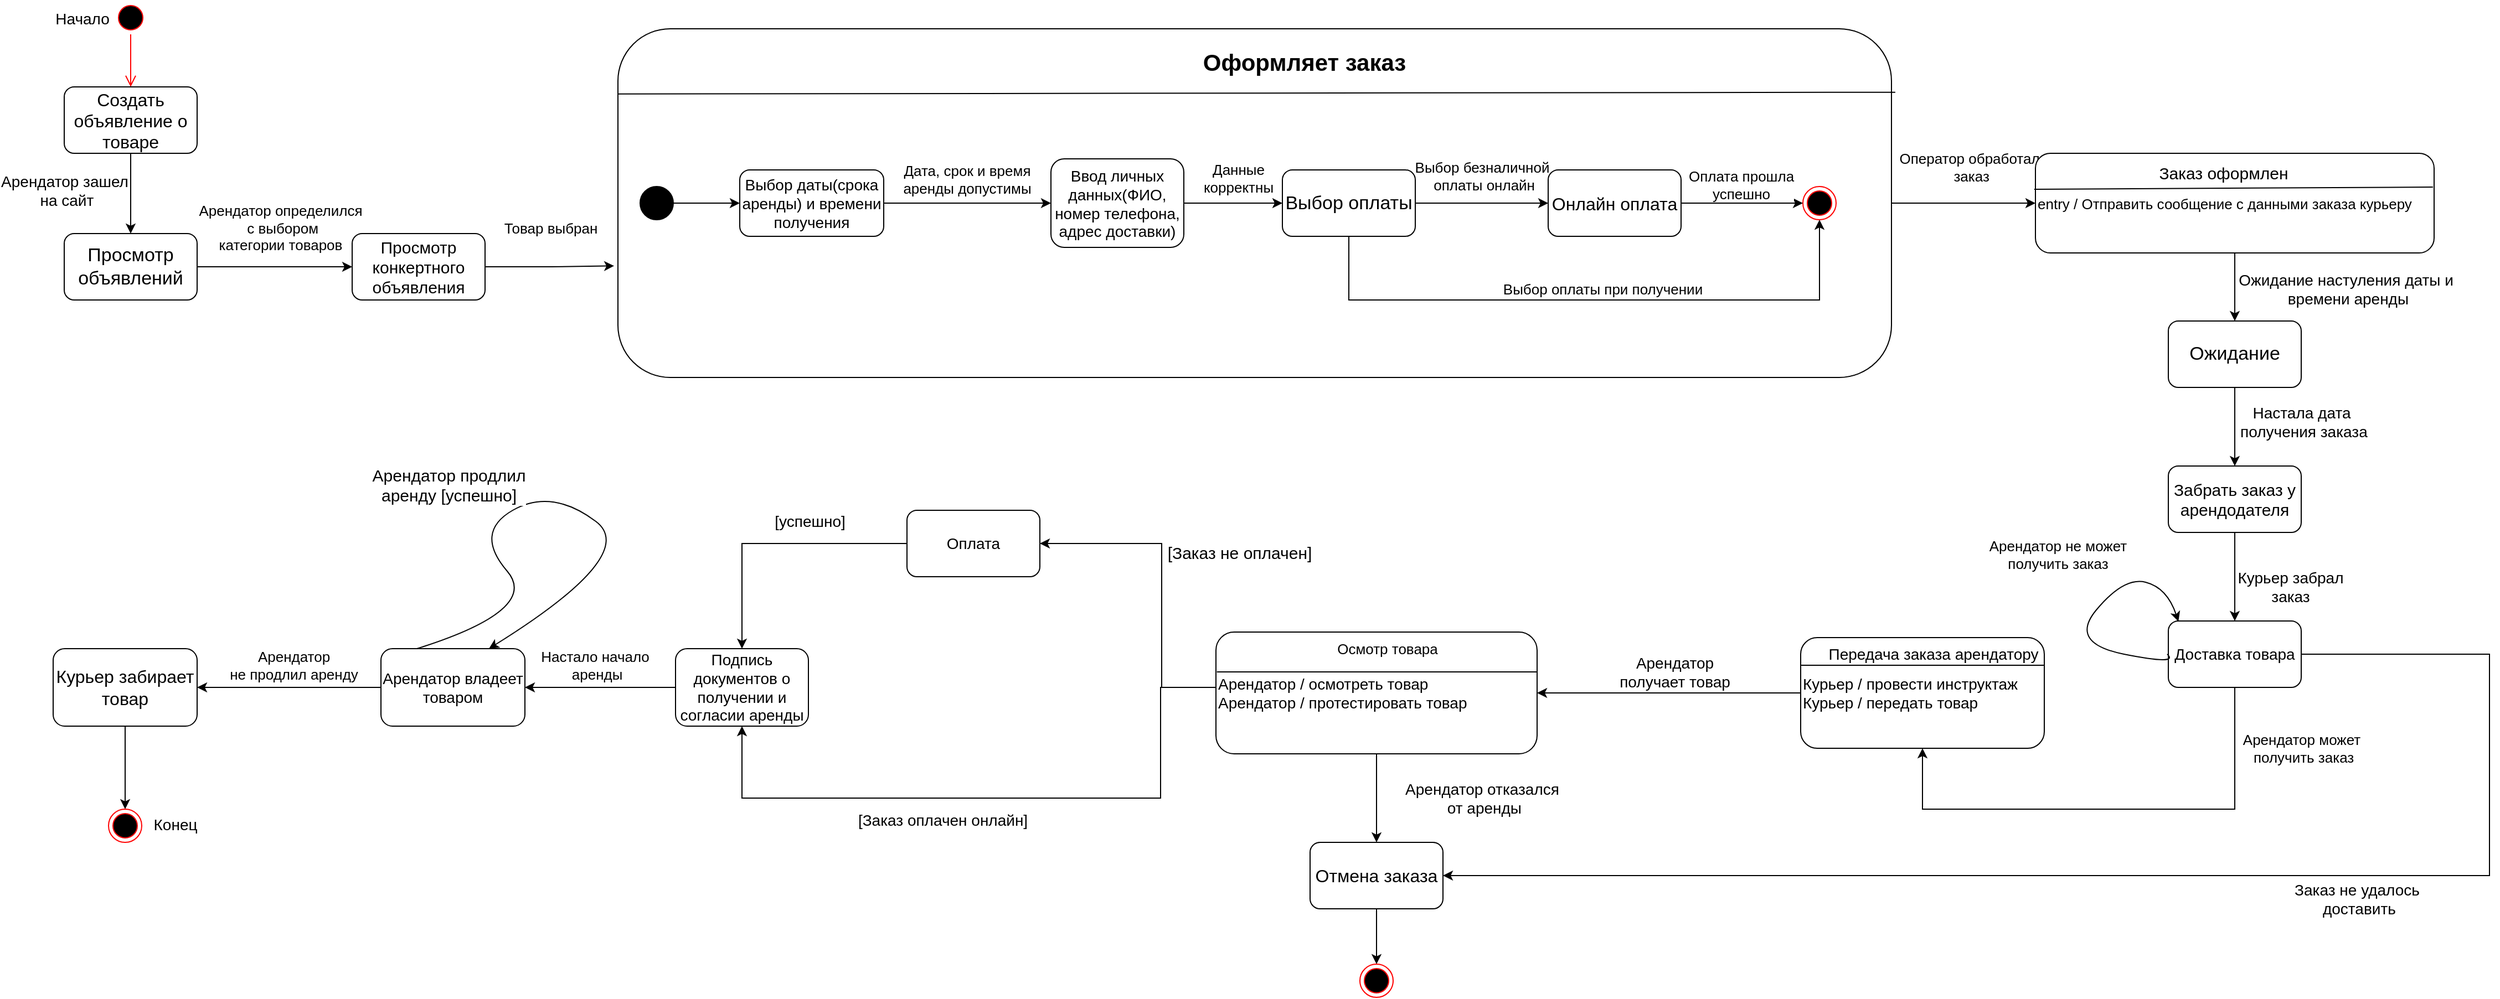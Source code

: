 <mxfile version="14.7.3" type="github">
  <diagram id="S5lI8ypr8yZuZLCn_UJg" name="Page-1">
    <mxGraphModel dx="1673" dy="896" grid="1" gridSize="10" guides="1" tooltips="1" connect="1" arrows="1" fold="1" page="1" pageScale="1" pageWidth="827" pageHeight="1169" math="0" shadow="0">
      <root>
        <mxCell id="0" />
        <mxCell id="1" parent="0" />
        <mxCell id="Zg61umcvqMYJEZmZICex-1" value="" style="ellipse;html=1;shape=startState;fillColor=#000000;strokeColor=#ff0000;" parent="1" vertex="1">
          <mxGeometry x="275" y="820" width="30" height="30" as="geometry" />
        </mxCell>
        <mxCell id="Zg61umcvqMYJEZmZICex-2" value="" style="edgeStyle=orthogonalEdgeStyle;html=1;verticalAlign=bottom;endArrow=open;endSize=8;strokeColor=#ff0000;entryX=0.5;entryY=0;entryDx=0;entryDy=0;" parent="1" source="Zg61umcvqMYJEZmZICex-1" target="cRfWe04YJ4-7yXdIlR0N-1" edge="1">
          <mxGeometry relative="1" as="geometry">
            <mxPoint x="300" y="830" as="targetPoint" />
          </mxGeometry>
        </mxCell>
        <mxCell id="Zg61umcvqMYJEZmZICex-36" value="Начало" style="edgeLabel;html=1;align=center;verticalAlign=middle;resizable=0;points=[];fontSize=14;" parent="Zg61umcvqMYJEZmZICex-2" vertex="1" connectable="0">
          <mxGeometry x="-0.138" y="1" relative="1" as="geometry">
            <mxPoint x="-45" y="-35" as="offset" />
          </mxGeometry>
        </mxCell>
        <mxCell id="Zg61umcvqMYJEZmZICex-6" value="&lt;font style=&quot;font-size: 13px&quot;&gt;Арендатор определился&lt;br&gt;&amp;nbsp;с выбором &lt;br&gt;категории товаров&lt;/font&gt;" style="edgeStyle=orthogonalEdgeStyle;rounded=0;orthogonalLoop=1;jettySize=auto;html=1;exitX=1;exitY=0.5;exitDx=0;exitDy=0;entryX=0;entryY=0.5;entryDx=0;entryDy=0;" parent="1" source="Zg61umcvqMYJEZmZICex-4" target="Zg61umcvqMYJEZmZICex-5" edge="1">
          <mxGeometry x="0.067" y="35" relative="1" as="geometry">
            <mxPoint as="offset" />
          </mxGeometry>
        </mxCell>
        <mxCell id="Zg61umcvqMYJEZmZICex-4" value="&lt;font style=&quot;font-size: 17px&quot;&gt;Просмотр объявлений&lt;/font&gt;" style="rounded=1;whiteSpace=wrap;html=1;" parent="1" vertex="1">
          <mxGeometry x="230" y="1030" width="120" height="60" as="geometry" />
        </mxCell>
        <mxCell id="Zg61umcvqMYJEZmZICex-8" value="&lt;font style=&quot;font-size: 13px&quot;&gt;Товар выбран&lt;/font&gt;" style="edgeStyle=orthogonalEdgeStyle;rounded=0;orthogonalLoop=1;jettySize=auto;html=1;exitX=1;exitY=0.5;exitDx=0;exitDy=0;entryX=-0.003;entryY=0.68;entryDx=0;entryDy=0;entryPerimeter=0;" parent="1" source="Zg61umcvqMYJEZmZICex-5" edge="1" target="Zg61umcvqMYJEZmZICex-9">
          <mxGeometry y="35" relative="1" as="geometry">
            <mxPoint x="730" y="985" as="targetPoint" />
            <mxPoint as="offset" />
          </mxGeometry>
        </mxCell>
        <mxCell id="Zg61umcvqMYJEZmZICex-5" value="&lt;font style=&quot;font-size: 15px&quot;&gt;Просмотр конкертного объявления&lt;/font&gt;" style="rounded=1;whiteSpace=wrap;html=1;" parent="1" vertex="1">
          <mxGeometry x="490" y="1030" width="120" height="60" as="geometry" />
        </mxCell>
        <mxCell id="Zg61umcvqMYJEZmZICex-33" value="&lt;font style=&quot;font-size: 13px;&quot;&gt;Оператор обработал&lt;br style=&quot;font-size: 13px;&quot;&gt;&amp;nbsp;заказ&lt;/font&gt;" style="edgeStyle=orthogonalEdgeStyle;rounded=0;orthogonalLoop=1;jettySize=auto;html=1;exitX=1;exitY=0.5;exitDx=0;exitDy=0;entryX=0;entryY=0.5;entryDx=0;entryDy=0;fontSize=13;" parent="1" source="Zg61umcvqMYJEZmZICex-9" target="Zg61umcvqMYJEZmZICex-26" edge="1">
          <mxGeometry x="0.077" y="33" relative="1" as="geometry">
            <mxPoint as="offset" />
          </mxGeometry>
        </mxCell>
        <mxCell id="Zg61umcvqMYJEZmZICex-9" value="" style="rounded=1;whiteSpace=wrap;html=1;" parent="1" vertex="1">
          <mxGeometry x="730" y="845" width="1150" height="315" as="geometry" />
        </mxCell>
        <mxCell id="Zg61umcvqMYJEZmZICex-11" value="" style="endArrow=none;html=1;exitX=0;exitY=0.187;exitDx=0;exitDy=0;exitPerimeter=0;entryX=1.003;entryY=0.182;entryDx=0;entryDy=0;entryPerimeter=0;" parent="1" source="Zg61umcvqMYJEZmZICex-9" target="Zg61umcvqMYJEZmZICex-9" edge="1">
          <mxGeometry width="50" height="50" relative="1" as="geometry">
            <mxPoint x="1120" y="940" as="sourcePoint" />
            <mxPoint x="1370" y="936" as="targetPoint" />
            <Array as="points" />
          </mxGeometry>
        </mxCell>
        <mxCell id="Zg61umcvqMYJEZmZICex-12" value="&lt;b&gt;&lt;font style=&quot;font-size: 21px&quot;&gt;Оформляет заказ&lt;/font&gt;&lt;/b&gt;" style="text;html=1;strokeColor=none;fillColor=none;align=center;verticalAlign=middle;whiteSpace=wrap;rounded=0;fontSize=16;" parent="1" vertex="1">
          <mxGeometry x="1045" y="860" width="610" height="30" as="geometry" />
        </mxCell>
        <mxCell id="Zg61umcvqMYJEZmZICex-18" style="edgeStyle=orthogonalEdgeStyle;rounded=0;orthogonalLoop=1;jettySize=auto;html=1;exitX=1;exitY=0.5;exitDx=0;exitDy=0;entryX=0;entryY=0.5;entryDx=0;entryDy=0;" parent="1" source="Zg61umcvqMYJEZmZICex-13" target="Zg61umcvqMYJEZmZICex-14" edge="1">
          <mxGeometry relative="1" as="geometry" />
        </mxCell>
        <mxCell id="Zg61umcvqMYJEZmZICex-13" value="" style="ellipse;whiteSpace=wrap;html=1;aspect=fixed;fillColor=#000000;" parent="1" vertex="1">
          <mxGeometry x="750" y="987.5" width="30" height="30" as="geometry" />
        </mxCell>
        <mxCell id="Zg61umcvqMYJEZmZICex-19" value="&lt;font style=&quot;font-size: 13px&quot;&gt;Дата, срок и время &lt;br&gt;аренды допустимы&lt;/font&gt;" style="edgeStyle=orthogonalEdgeStyle;rounded=0;orthogonalLoop=1;jettySize=auto;html=1;exitX=1;exitY=0.5;exitDx=0;exitDy=0;entryX=0;entryY=0.5;entryDx=0;entryDy=0;" parent="1" source="Zg61umcvqMYJEZmZICex-14" target="Zg61umcvqMYJEZmZICex-15" edge="1">
          <mxGeometry x="-0.008" y="22" relative="1" as="geometry">
            <mxPoint as="offset" />
          </mxGeometry>
        </mxCell>
        <mxCell id="Zg61umcvqMYJEZmZICex-14" value="&lt;font style=&quot;font-size: 14px&quot;&gt;Выбор даты(срока аренды) и времени получения&lt;/font&gt;" style="rounded=1;whiteSpace=wrap;html=1;" parent="1" vertex="1">
          <mxGeometry x="840" y="972.5" width="130" height="60" as="geometry" />
        </mxCell>
        <mxCell id="Zg61umcvqMYJEZmZICex-20" value="&lt;font style=&quot;font-size: 13px&quot;&gt;Данные &lt;br&gt;корректны&lt;/font&gt;" style="edgeStyle=orthogonalEdgeStyle;rounded=0;orthogonalLoop=1;jettySize=auto;html=1;exitX=1;exitY=0.5;exitDx=0;exitDy=0;entryX=0;entryY=0.5;entryDx=0;entryDy=0;" parent="1" source="Zg61umcvqMYJEZmZICex-15" target="Zg61umcvqMYJEZmZICex-16" edge="1">
          <mxGeometry x="0.101" y="23" relative="1" as="geometry">
            <mxPoint as="offset" />
          </mxGeometry>
        </mxCell>
        <mxCell id="Zg61umcvqMYJEZmZICex-15" value="&lt;font style=&quot;font-size: 14px&quot;&gt;Ввод личных данных(ФИО, номер телефона, адрес доставки)&lt;/font&gt;" style="rounded=1;whiteSpace=wrap;html=1;" parent="1" vertex="1">
          <mxGeometry x="1121" y="962.5" width="120" height="80" as="geometry" />
        </mxCell>
        <mxCell id="Zg61umcvqMYJEZmZICex-28" value="&lt;font style=&quot;font-size: 13px&quot;&gt;Выбор безналичной&lt;br&gt;&amp;nbsp;оплаты онлайн&lt;/font&gt;" style="edgeStyle=orthogonalEdgeStyle;rounded=0;orthogonalLoop=1;jettySize=auto;html=1;exitX=1;exitY=0.5;exitDx=0;exitDy=0;entryX=0;entryY=0.5;entryDx=0;entryDy=0;" parent="1" source="Zg61umcvqMYJEZmZICex-16" target="Zg61umcvqMYJEZmZICex-27" edge="1">
          <mxGeometry y="25" relative="1" as="geometry">
            <mxPoint as="offset" />
          </mxGeometry>
        </mxCell>
        <mxCell id="Zg61umcvqMYJEZmZICex-31" style="edgeStyle=orthogonalEdgeStyle;rounded=0;orthogonalLoop=1;jettySize=auto;html=1;entryX=0.5;entryY=1;entryDx=0;entryDy=0;" parent="1" target="Zg61umcvqMYJEZmZICex-17" edge="1">
          <mxGeometry relative="1" as="geometry">
            <mxPoint x="1390" y="1033" as="sourcePoint" />
            <Array as="points">
              <mxPoint x="1390" y="1090" />
              <mxPoint x="1815" y="1090" />
            </Array>
          </mxGeometry>
        </mxCell>
        <mxCell id="Zg61umcvqMYJEZmZICex-32" value="&lt;font style=&quot;font-size: 13px&quot;&gt;Выбор оплаты при получении&lt;/font&gt;" style="edgeLabel;html=1;align=center;verticalAlign=middle;resizable=0;points=[];" parent="Zg61umcvqMYJEZmZICex-31" vertex="1" connectable="0">
          <mxGeometry x="-0.284" y="-1" relative="1" as="geometry">
            <mxPoint x="87" y="-11" as="offset" />
          </mxGeometry>
        </mxCell>
        <mxCell id="Zg61umcvqMYJEZmZICex-16" value="&lt;font style=&quot;font-size: 17px&quot;&gt;Выбор оплаты&lt;/font&gt;" style="rounded=1;whiteSpace=wrap;html=1;" parent="1" vertex="1">
          <mxGeometry x="1330" y="972.5" width="120" height="60" as="geometry" />
        </mxCell>
        <mxCell id="Zg61umcvqMYJEZmZICex-17" value="" style="ellipse;html=1;shape=endState;fillColor=#000000;strokeColor=#ff0000;" parent="1" vertex="1">
          <mxGeometry x="1800" y="987.5" width="30" height="30" as="geometry" />
        </mxCell>
        <mxCell id="Zg61umcvqMYJEZmZICex-38" value="Настала дата&lt;br style=&quot;font-size: 14px;&quot;&gt;&amp;nbsp;получения заказа" style="edgeStyle=orthogonalEdgeStyle;rounded=0;orthogonalLoop=1;jettySize=auto;html=1;exitX=0.5;exitY=1;exitDx=0;exitDy=0;entryX=0.5;entryY=0;entryDx=0;entryDy=0;fontSize=14;" parent="1" source="Zg61umcvqMYJEZmZICex-75" target="Zg61umcvqMYJEZmZICex-53" edge="1">
          <mxGeometry x="-0.127" y="60" relative="1" as="geometry">
            <mxPoint x="2260" y="1162.5" as="targetPoint" />
            <mxPoint as="offset" />
          </mxGeometry>
        </mxCell>
        <mxCell id="Zg61umcvqMYJEZmZICex-76" value="Ожидание настуления даты и&lt;br style=&quot;font-size: 14px;&quot;&gt;&amp;nbsp;времени аренды" style="edgeStyle=orthogonalEdgeStyle;rounded=0;orthogonalLoop=1;jettySize=auto;html=1;exitX=0.5;exitY=1;exitDx=0;exitDy=0;entryX=0.5;entryY=0;entryDx=0;entryDy=0;fontSize=14;" parent="1" source="Zg61umcvqMYJEZmZICex-26" target="Zg61umcvqMYJEZmZICex-75" edge="1">
          <mxGeometry x="0.057" y="100" relative="1" as="geometry">
            <mxPoint as="offset" />
          </mxGeometry>
        </mxCell>
        <mxCell id="Zg61umcvqMYJEZmZICex-26" value="entry / Отправить сообщение с данными заказа курьеру&lt;br style=&quot;font-size: 13px;&quot;&gt;" style="rounded=1;whiteSpace=wrap;html=1;align=left;fontSize=13;" parent="1" vertex="1">
          <mxGeometry x="2010" y="957.5" width="360" height="90" as="geometry" />
        </mxCell>
        <mxCell id="Zg61umcvqMYJEZmZICex-29" style="edgeStyle=orthogonalEdgeStyle;rounded=0;orthogonalLoop=1;jettySize=auto;html=1;exitX=1;exitY=0.5;exitDx=0;exitDy=0;entryX=0;entryY=0.5;entryDx=0;entryDy=0;" parent="1" source="Zg61umcvqMYJEZmZICex-27" target="Zg61umcvqMYJEZmZICex-17" edge="1">
          <mxGeometry relative="1" as="geometry" />
        </mxCell>
        <mxCell id="Zg61umcvqMYJEZmZICex-35" value="&lt;font style=&quot;font-size: 13px&quot;&gt;Оплата прошла &lt;br&gt;успешно&lt;/font&gt;" style="edgeLabel;html=1;align=center;verticalAlign=middle;resizable=0;points=[];" parent="Zg61umcvqMYJEZmZICex-29" vertex="1" connectable="0">
          <mxGeometry x="-0.28" y="-1" relative="1" as="geometry">
            <mxPoint x="14" y="-18" as="offset" />
          </mxGeometry>
        </mxCell>
        <mxCell id="Zg61umcvqMYJEZmZICex-27" value="&lt;font style=&quot;font-size: 16px&quot;&gt;Онлайн оплата&lt;/font&gt;" style="rounded=1;whiteSpace=wrap;html=1;" parent="1" vertex="1">
          <mxGeometry x="1570" y="972.5" width="120" height="60" as="geometry" />
        </mxCell>
        <mxCell id="Zg61umcvqMYJEZmZICex-49" value="Курьер забрал &lt;br style=&quot;font-size: 14px;&quot;&gt;заказ" style="edgeStyle=orthogonalEdgeStyle;rounded=0;orthogonalLoop=1;jettySize=auto;html=1;exitX=0.5;exitY=1;exitDx=0;exitDy=0;entryX=0.5;entryY=0;entryDx=0;entryDy=0;fontSize=14;" parent="1" source="Zg61umcvqMYJEZmZICex-53" target="Zg61umcvqMYJEZmZICex-39" edge="1">
          <mxGeometry x="0.208" y="50" relative="1" as="geometry">
            <mxPoint x="2260" y="1250" as="sourcePoint" />
            <mxPoint x="2270" y="1460" as="targetPoint" />
            <mxPoint as="offset" />
          </mxGeometry>
        </mxCell>
        <mxCell id="Zg61umcvqMYJEZmZICex-52" value="Арендатор может&lt;br style=&quot;font-size: 13px;&quot;&gt;&amp;nbsp;получить заказ" style="edgeStyle=orthogonalEdgeStyle;rounded=0;orthogonalLoop=1;jettySize=auto;html=1;exitX=0.5;exitY=1;exitDx=0;exitDy=0;entryX=0.5;entryY=1;entryDx=0;entryDy=0;fontSize=13;" parent="1" source="Zg61umcvqMYJEZmZICex-39" target="Zg61umcvqMYJEZmZICex-51" edge="1">
          <mxGeometry x="-0.754" y="60" relative="1" as="geometry">
            <mxPoint x="2290" y="1510" as="targetPoint" />
            <Array as="points">
              <mxPoint x="2190" y="1550" />
              <mxPoint x="1908" y="1550" />
            </Array>
            <mxPoint as="offset" />
          </mxGeometry>
        </mxCell>
        <mxCell id="Zg61umcvqMYJEZmZICex-116" style="edgeStyle=orthogonalEdgeStyle;rounded=0;orthogonalLoop=1;jettySize=auto;html=1;exitX=1;exitY=0.5;exitDx=0;exitDy=0;entryX=1;entryY=0.5;entryDx=0;entryDy=0;" parent="1" source="Zg61umcvqMYJEZmZICex-39" target="Zg61umcvqMYJEZmZICex-77" edge="1">
          <mxGeometry relative="1" as="geometry">
            <Array as="points">
              <mxPoint x="2420" y="1410" />
              <mxPoint x="2420" y="1610" />
            </Array>
          </mxGeometry>
        </mxCell>
        <mxCell id="Zg61umcvqMYJEZmZICex-117" value="Заказ не удалось&lt;br style=&quot;font-size: 14px;&quot;&gt;&amp;nbsp;доставить" style="edgeLabel;html=1;align=center;verticalAlign=middle;resizable=0;points=[];fontSize=14;" parent="Zg61umcvqMYJEZmZICex-116" vertex="1" connectable="0">
          <mxGeometry x="-0.468" y="3" relative="1" as="geometry">
            <mxPoint x="-123" y="41" as="offset" />
          </mxGeometry>
        </mxCell>
        <mxCell id="Zg61umcvqMYJEZmZICex-39" value="Доставка товара" style="rounded=1;whiteSpace=wrap;html=1;fontSize=14;" parent="1" vertex="1">
          <mxGeometry x="2130" y="1380" width="120" height="60" as="geometry" />
        </mxCell>
        <mxCell id="Zg61umcvqMYJEZmZICex-42" value="&lt;font style=&quot;font-size: 15px;&quot;&gt;Заказ оформлен&lt;/font&gt;" style="text;html=1;strokeColor=none;fillColor=none;align=center;verticalAlign=middle;whiteSpace=wrap;rounded=0;fontSize=15;" parent="1" vertex="1">
          <mxGeometry x="2010" y="955" width="340" height="40" as="geometry" />
        </mxCell>
        <mxCell id="Zg61umcvqMYJEZmZICex-46" style="edgeStyle=orthogonalEdgeStyle;rounded=0;orthogonalLoop=1;jettySize=auto;html=1;exitX=0.5;exitY=1;exitDx=0;exitDy=0;" parent="1" source="Zg61umcvqMYJEZmZICex-26" target="Zg61umcvqMYJEZmZICex-26" edge="1">
          <mxGeometry relative="1" as="geometry" />
        </mxCell>
        <mxCell id="Zg61umcvqMYJEZmZICex-48" value="" style="endArrow=none;html=1;exitX=-0.003;exitY=0.361;exitDx=0;exitDy=0;exitPerimeter=0;entryX=0.997;entryY=0.339;entryDx=0;entryDy=0;entryPerimeter=0;" parent="1" source="Zg61umcvqMYJEZmZICex-26" target="Zg61umcvqMYJEZmZICex-26" edge="1">
          <mxGeometry width="50" height="50" relative="1" as="geometry">
            <mxPoint x="2180" y="990" as="sourcePoint" />
            <mxPoint x="2230" y="940" as="targetPoint" />
          </mxGeometry>
        </mxCell>
        <mxCell id="Zg61umcvqMYJEZmZICex-64" style="edgeStyle=orthogonalEdgeStyle;rounded=0;orthogonalLoop=1;jettySize=auto;html=1;exitX=0;exitY=0.5;exitDx=0;exitDy=0;entryX=1;entryY=0.5;entryDx=0;entryDy=0;" parent="1" source="Zg61umcvqMYJEZmZICex-51" target="Zg61umcvqMYJEZmZICex-55" edge="1">
          <mxGeometry relative="1" as="geometry" />
        </mxCell>
        <mxCell id="Zg61umcvqMYJEZmZICex-65" value="Арендатор &lt;br style=&quot;font-size: 14px;&quot;&gt;получает товар" style="edgeLabel;html=1;align=center;verticalAlign=middle;resizable=0;points=[];fontSize=14;" parent="Zg61umcvqMYJEZmZICex-64" vertex="1" connectable="0">
          <mxGeometry x="-0.194" y="-1" relative="1" as="geometry">
            <mxPoint x="-18" y="-18" as="offset" />
          </mxGeometry>
        </mxCell>
        <mxCell id="Zg61umcvqMYJEZmZICex-51" value="&lt;span style=&quot;font-size: 14px;&quot;&gt;Курьер / провести инструктаж&lt;br style=&quot;font-size: 14px;&quot;&gt;&lt;/span&gt;Курьер / передать товар" style="rounded=1;whiteSpace=wrap;html=1;align=left;fontSize=14;" parent="1" vertex="1">
          <mxGeometry x="1798" y="1395" width="220" height="100" as="geometry" />
        </mxCell>
        <mxCell id="Zg61umcvqMYJEZmZICex-53" value="&lt;font style=&quot;font-size: 15px&quot;&gt;Забрать заказ у арендодателя&lt;/font&gt;" style="rounded=1;whiteSpace=wrap;html=1;fontSize=14;" parent="1" vertex="1">
          <mxGeometry x="2130" y="1240" width="120" height="60" as="geometry" />
        </mxCell>
        <mxCell id="Zg61umcvqMYJEZmZICex-69" value="[успешно]" style="edgeStyle=orthogonalEdgeStyle;rounded=0;orthogonalLoop=1;jettySize=auto;html=1;entryX=0.5;entryY=0;entryDx=0;entryDy=0;exitX=0;exitY=0.5;exitDx=0;exitDy=0;fontSize=14;" parent="1" source="Zg61umcvqMYJEZmZICex-97" target="Zg61umcvqMYJEZmZICex-68" edge="1">
          <mxGeometry x="-0.28" y="-20" relative="1" as="geometry">
            <mxPoint x="1450" y="1440" as="sourcePoint" />
            <mxPoint as="offset" />
          </mxGeometry>
        </mxCell>
        <mxCell id="Zg61umcvqMYJEZmZICex-78" value="Арендатор отказался&lt;br style=&quot;font-size: 14px;&quot;&gt;&amp;nbsp;от аренды" style="edgeStyle=orthogonalEdgeStyle;rounded=0;orthogonalLoop=1;jettySize=auto;html=1;exitX=0.5;exitY=1;exitDx=0;exitDy=0;entryX=0.5;entryY=0;entryDx=0;entryDy=0;fontSize=14;" parent="1" source="Zg61umcvqMYJEZmZICex-55" target="Zg61umcvqMYJEZmZICex-77" edge="1">
          <mxGeometry y="95" relative="1" as="geometry">
            <mxPoint as="offset" />
          </mxGeometry>
        </mxCell>
        <mxCell id="Zg61umcvqMYJEZmZICex-98" value="&lt;font face=&quot;helvetica&quot; style=&quot;font-size: 15px;&quot;&gt;[Заказ не оплачен]&lt;/font&gt;" style="edgeStyle=orthogonalEdgeStyle;rounded=0;orthogonalLoop=1;jettySize=auto;html=1;exitX=0;exitY=0.5;exitDx=0;exitDy=0;entryX=1;entryY=0.5;entryDx=0;entryDy=0;fontSize=15;" parent="1" source="Zg61umcvqMYJEZmZICex-55" target="Zg61umcvqMYJEZmZICex-97" edge="1">
          <mxGeometry x="0.2" y="-70" relative="1" as="geometry">
            <Array as="points">
              <mxPoint x="1270" y="1440" />
              <mxPoint x="1221" y="1440" />
              <mxPoint x="1221" y="1310" />
            </Array>
            <mxPoint as="offset" />
          </mxGeometry>
        </mxCell>
        <mxCell id="Zg61umcvqMYJEZmZICex-103" style="edgeStyle=orthogonalEdgeStyle;rounded=0;orthogonalLoop=1;jettySize=auto;html=1;exitX=0;exitY=0.5;exitDx=0;exitDy=0;entryX=0.5;entryY=1;entryDx=0;entryDy=0;" parent="1" source="Zg61umcvqMYJEZmZICex-55" target="Zg61umcvqMYJEZmZICex-68" edge="1">
          <mxGeometry relative="1" as="geometry">
            <Array as="points">
              <mxPoint x="1220" y="1440" />
              <mxPoint x="1220" y="1540" />
              <mxPoint x="842" y="1540" />
            </Array>
          </mxGeometry>
        </mxCell>
        <mxCell id="Zg61umcvqMYJEZmZICex-104" value="[Заказ оплачен онлайн]" style="edgeLabel;html=1;align=center;verticalAlign=middle;resizable=0;points=[];fontSize=14;" parent="Zg61umcvqMYJEZmZICex-103" vertex="1" connectable="0">
          <mxGeometry x="-0.081" y="-1" relative="1" as="geometry">
            <mxPoint x="-77" y="21" as="offset" />
          </mxGeometry>
        </mxCell>
        <mxCell id="Zg61umcvqMYJEZmZICex-55" value="&lt;p style=&quot;line-height: 120%; font-size: 14px;&quot;&gt;Арендатор / осмотреть товар&lt;br style=&quot;font-size: 14px;&quot;&gt;Арендатор&amp;nbsp;&lt;span style=&quot;font-size: 14px;&quot;&gt;/ протестировать товар&lt;/span&gt;&lt;/p&gt;" style="rounded=1;whiteSpace=wrap;html=1;align=left;fontSize=14;" parent="1" vertex="1">
          <mxGeometry x="1270" y="1390" width="290" height="110" as="geometry" />
        </mxCell>
        <mxCell id="Zg61umcvqMYJEZmZICex-58" value="&lt;font style=&quot;font-size: 13px;&quot;&gt;Осмотр товара&lt;/font&gt;" style="text;html=1;strokeColor=none;fillColor=none;align=center;verticalAlign=middle;whiteSpace=wrap;rounded=0;fontSize=13;" parent="1" vertex="1">
          <mxGeometry x="1290" y="1390" width="270" height="30" as="geometry" />
        </mxCell>
        <mxCell id="Zg61umcvqMYJEZmZICex-60" value="" style="endArrow=none;html=1;exitX=0.003;exitY=0.327;exitDx=0;exitDy=0;exitPerimeter=0;entryX=1;entryY=0.327;entryDx=0;entryDy=0;entryPerimeter=0;" parent="1" source="Zg61umcvqMYJEZmZICex-55" target="Zg61umcvqMYJEZmZICex-55" edge="1">
          <mxGeometry width="50" height="50" relative="1" as="geometry">
            <mxPoint x="1890" y="1420" as="sourcePoint" />
            <mxPoint x="1940" y="1370" as="targetPoint" />
          </mxGeometry>
        </mxCell>
        <mxCell id="Zg61umcvqMYJEZmZICex-67" value="Арендатор не может&lt;br style=&quot;font-size: 13px;&quot;&gt;получить заказ" style="curved=1;endArrow=classic;html=1;fontSize=13;entryX=0.076;entryY=0.008;entryDx=0;entryDy=0;entryPerimeter=0;" parent="1" target="Zg61umcvqMYJEZmZICex-39" edge="1">
          <mxGeometry x="0.286" y="59" width="50" height="50" relative="1" as="geometry">
            <mxPoint x="2129" y="1410" as="sourcePoint" />
            <mxPoint x="2140" y="1389" as="targetPoint" />
            <Array as="points">
              <mxPoint x="2140" y="1420" />
              <mxPoint x="2040" y="1400" />
              <mxPoint x="2090" y="1340" />
              <mxPoint x="2129" y="1350" />
            </Array>
            <mxPoint as="offset" />
          </mxGeometry>
        </mxCell>
        <mxCell id="Zg61umcvqMYJEZmZICex-85" value="Настало начало&lt;br style=&quot;font-size: 13px;&quot;&gt;&amp;nbsp;аренды" style="edgeStyle=orthogonalEdgeStyle;rounded=0;orthogonalLoop=1;jettySize=auto;html=1;exitX=0;exitY=0.5;exitDx=0;exitDy=0;entryX=1;entryY=0.5;entryDx=0;entryDy=0;fontSize=13;" parent="1" source="Zg61umcvqMYJEZmZICex-68" target="Zg61umcvqMYJEZmZICex-84" edge="1">
          <mxGeometry x="0.072" y="-20" relative="1" as="geometry">
            <mxPoint as="offset" />
          </mxGeometry>
        </mxCell>
        <mxCell id="Zg61umcvqMYJEZmZICex-68" value="Подпись документов о получении и согласии аренды" style="rounded=1;whiteSpace=wrap;html=1;fontSize=14;" parent="1" vertex="1">
          <mxGeometry x="782" y="1405" width="120" height="70" as="geometry" />
        </mxCell>
        <mxCell id="Zg61umcvqMYJEZmZICex-75" value="&lt;font style=&quot;font-size: 17px&quot;&gt;Ожидание&lt;/font&gt;" style="rounded=1;whiteSpace=wrap;html=1;fontSize=14;" parent="1" vertex="1">
          <mxGeometry x="2130" y="1109" width="120" height="60" as="geometry" />
        </mxCell>
        <mxCell id="Zg61umcvqMYJEZmZICex-80" style="edgeStyle=orthogonalEdgeStyle;rounded=0;orthogonalLoop=1;jettySize=auto;html=1;exitX=0.5;exitY=1;exitDx=0;exitDy=0;entryX=0.5;entryY=0;entryDx=0;entryDy=0;" parent="1" source="Zg61umcvqMYJEZmZICex-77" target="Zg61umcvqMYJEZmZICex-79" edge="1">
          <mxGeometry relative="1" as="geometry" />
        </mxCell>
        <mxCell id="Zg61umcvqMYJEZmZICex-77" value="&lt;font style=&quot;font-size: 16px&quot;&gt;Отмена заказа&lt;/font&gt;" style="rounded=1;whiteSpace=wrap;html=1;fontSize=14;" parent="1" vertex="1">
          <mxGeometry x="1355" y="1580" width="120" height="60" as="geometry" />
        </mxCell>
        <mxCell id="Zg61umcvqMYJEZmZICex-79" value="" style="ellipse;html=1;shape=endState;fillColor=#000000;strokeColor=#ff0000;" parent="1" vertex="1">
          <mxGeometry x="1400" y="1690" width="30" height="30" as="geometry" />
        </mxCell>
        <mxCell id="Zg61umcvqMYJEZmZICex-81" value="Передача заказа арендатору" style="text;html=1;strokeColor=none;fillColor=none;align=center;verticalAlign=middle;whiteSpace=wrap;rounded=0;fontSize=14;" parent="1" vertex="1">
          <mxGeometry x="1818" y="1400" width="200" height="20" as="geometry" />
        </mxCell>
        <mxCell id="Zg61umcvqMYJEZmZICex-82" value="" style="endArrow=none;html=1;entryX=1;entryY=0.25;entryDx=0;entryDy=0;exitX=0;exitY=0.25;exitDx=0;exitDy=0;" parent="1" source="Zg61umcvqMYJEZmZICex-51" target="Zg61umcvqMYJEZmZICex-51" edge="1">
          <mxGeometry width="50" height="50" relative="1" as="geometry">
            <mxPoint x="1910" y="1640" as="sourcePoint" />
            <mxPoint x="1960" y="1590" as="targetPoint" />
          </mxGeometry>
        </mxCell>
        <mxCell id="Zg61umcvqMYJEZmZICex-84" value="Арендатор владеет товаром" style="rounded=1;whiteSpace=wrap;html=1;fontSize=14;" parent="1" vertex="1">
          <mxGeometry x="516" y="1405" width="130" height="70" as="geometry" />
        </mxCell>
        <mxCell id="Zg61umcvqMYJEZmZICex-94" style="edgeStyle=orthogonalEdgeStyle;rounded=0;orthogonalLoop=1;jettySize=auto;html=1;exitX=0;exitY=0.5;exitDx=0;exitDy=0;entryX=1;entryY=0.5;entryDx=0;entryDy=0;" parent="1" source="Zg61umcvqMYJEZmZICex-84" target="Zg61umcvqMYJEZmZICex-93" edge="1">
          <mxGeometry relative="1" as="geometry">
            <mxPoint x="410" y="1440" as="sourcePoint" />
          </mxGeometry>
        </mxCell>
        <mxCell id="Zg61umcvqMYJEZmZICex-95" value="Арендатор &lt;br style=&quot;font-size: 13px;&quot;&gt;не продлил аренду" style="edgeLabel;html=1;align=center;verticalAlign=middle;resizable=0;points=[];fontSize=13;" parent="Zg61umcvqMYJEZmZICex-94" vertex="1" connectable="0">
          <mxGeometry x="-0.274" y="1" relative="1" as="geometry">
            <mxPoint x="-19" y="-21" as="offset" />
          </mxGeometry>
        </mxCell>
        <mxCell id="Zg61umcvqMYJEZmZICex-113" value="&lt;font style=&quot;font-size: 14px&quot;&gt;Конец&lt;/font&gt;" style="edgeStyle=orthogonalEdgeStyle;rounded=0;orthogonalLoop=1;jettySize=auto;html=1;exitX=0.5;exitY=1;exitDx=0;exitDy=0;entryX=0.5;entryY=0;entryDx=0;entryDy=0;" parent="1" source="Zg61umcvqMYJEZmZICex-93" target="Zg61umcvqMYJEZmZICex-112" edge="1">
          <mxGeometry x="1" y="47" relative="1" as="geometry">
            <mxPoint x="-2" y="14" as="offset" />
          </mxGeometry>
        </mxCell>
        <mxCell id="Zg61umcvqMYJEZmZICex-93" value="&lt;font style=&quot;font-size: 16px&quot;&gt;Курьер забирает товар&lt;/font&gt;" style="rounded=1;whiteSpace=wrap;html=1;fontSize=14;" parent="1" vertex="1">
          <mxGeometry x="220" y="1405" width="130" height="70" as="geometry" />
        </mxCell>
        <mxCell id="Zg61umcvqMYJEZmZICex-97" value="Оплата" style="rounded=1;whiteSpace=wrap;html=1;fontSize=14;" parent="1" vertex="1">
          <mxGeometry x="991" y="1280" width="120" height="60" as="geometry" />
        </mxCell>
        <mxCell id="Zg61umcvqMYJEZmZICex-110" value="" style="curved=1;endArrow=classic;html=1;exitX=0.25;exitY=0;exitDx=0;exitDy=0;entryX=0.75;entryY=0;entryDx=0;entryDy=0;" parent="1" source="Zg61umcvqMYJEZmZICex-84" target="Zg61umcvqMYJEZmZICex-84" edge="1">
          <mxGeometry width="50" height="50" relative="1" as="geometry">
            <mxPoint x="670" y="1440" as="sourcePoint" />
            <mxPoint x="720" y="1390" as="targetPoint" />
            <Array as="points">
              <mxPoint x="660" y="1370" />
              <mxPoint x="600" y="1300" />
              <mxPoint x="670" y="1260" />
              <mxPoint x="750" y="1320" />
            </Array>
          </mxGeometry>
        </mxCell>
        <mxCell id="Zg61umcvqMYJEZmZICex-111" value="&lt;font style=&quot;font-size: 15px&quot;&gt;Арендатор продлил&lt;br&gt;аренду [успешно]&lt;/font&gt;" style="edgeLabel;html=1;align=center;verticalAlign=middle;resizable=0;points=[];fontSize=13;" parent="Zg61umcvqMYJEZmZICex-110" vertex="1" connectable="0">
          <mxGeometry x="-0.13" relative="1" as="geometry">
            <mxPoint x="-50" y="-28" as="offset" />
          </mxGeometry>
        </mxCell>
        <mxCell id="Zg61umcvqMYJEZmZICex-112" value="Ко" style="ellipse;html=1;shape=endState;fillColor=#000000;strokeColor=#ff0000;align=left;" parent="1" vertex="1">
          <mxGeometry x="270" y="1550" width="30" height="30" as="geometry" />
        </mxCell>
        <mxCell id="cRfWe04YJ4-7yXdIlR0N-2" value="&lt;font style=&quot;font-size: 14px&quot;&gt;Арендатор зашел&lt;br&gt;&amp;nbsp;на сайт&lt;/font&gt;" style="edgeStyle=orthogonalEdgeStyle;rounded=0;orthogonalLoop=1;jettySize=auto;html=1;exitX=0.5;exitY=1;exitDx=0;exitDy=0;entryX=0.5;entryY=0;entryDx=0;entryDy=0;" edge="1" parent="1" source="cRfWe04YJ4-7yXdIlR0N-1" target="Zg61umcvqMYJEZmZICex-4">
          <mxGeometry x="-0.077" y="-60" relative="1" as="geometry">
            <mxPoint as="offset" />
          </mxGeometry>
        </mxCell>
        <mxCell id="cRfWe04YJ4-7yXdIlR0N-1" value="&lt;font style=&quot;font-size: 16px&quot;&gt;Создать объявление о товаре&lt;/font&gt;" style="rounded=1;whiteSpace=wrap;html=1;" vertex="1" parent="1">
          <mxGeometry x="230" y="897.5" width="120" height="60" as="geometry" />
        </mxCell>
      </root>
    </mxGraphModel>
  </diagram>
</mxfile>
